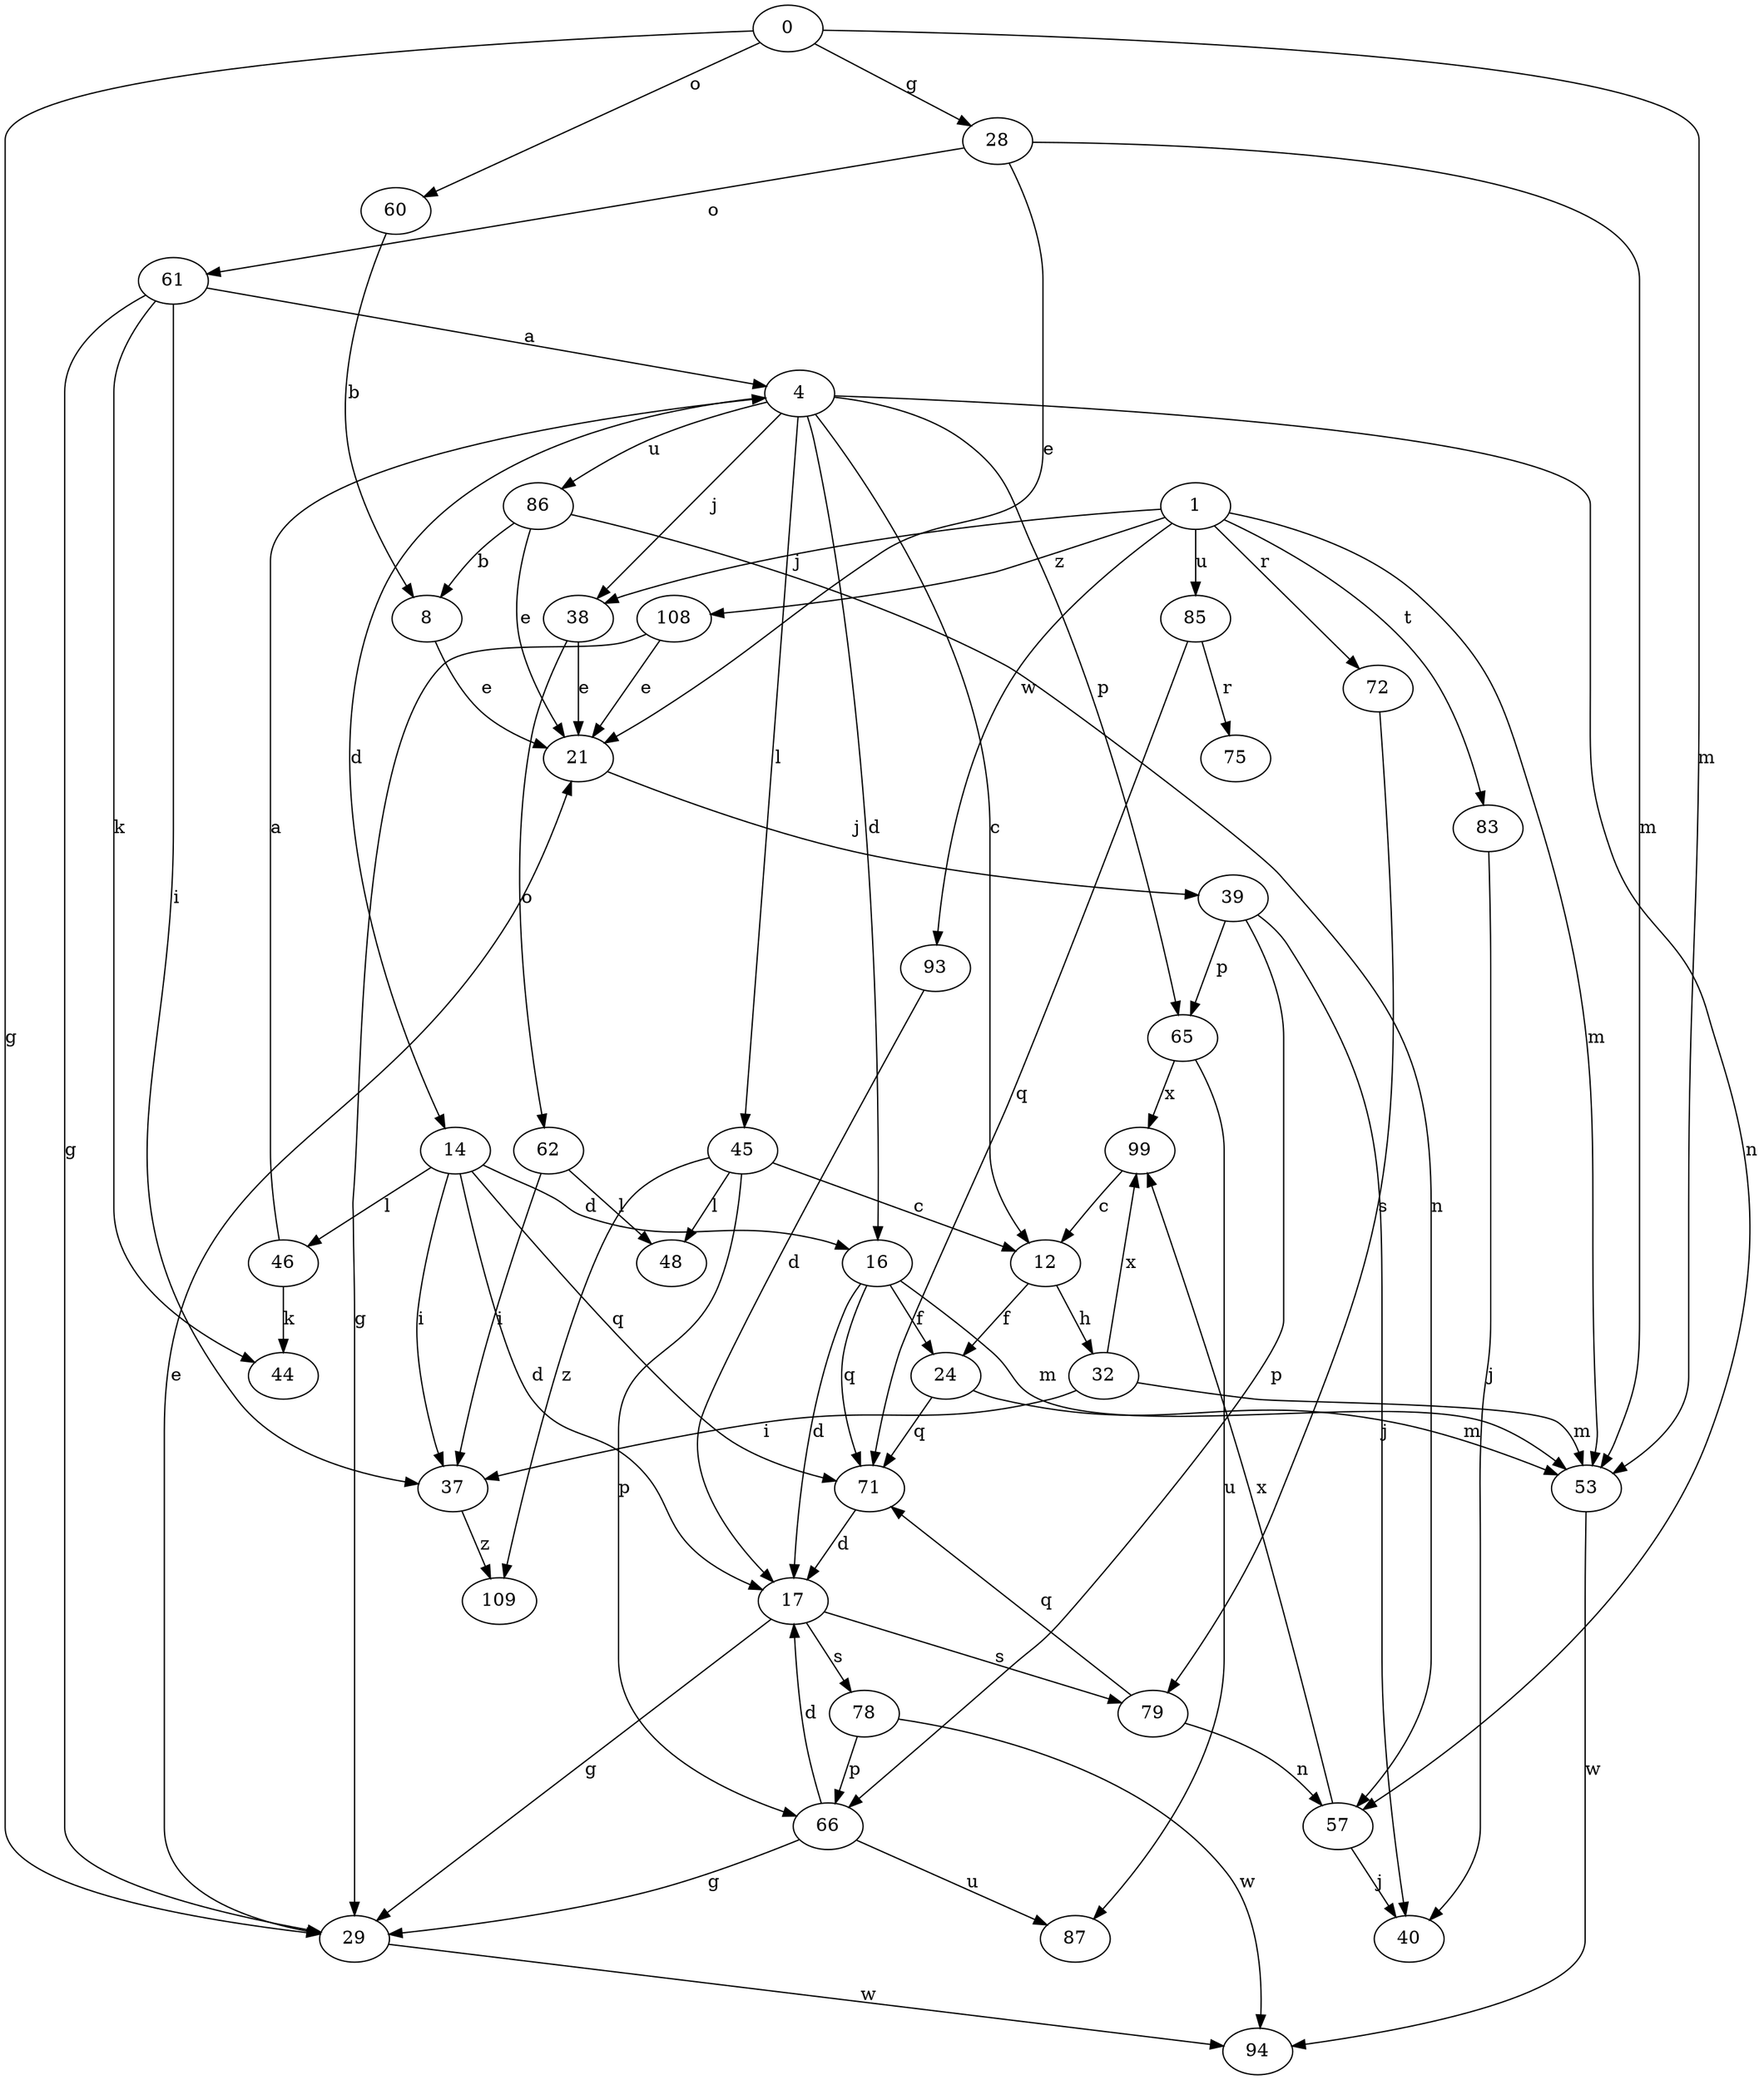 strict digraph  {
0;
1;
4;
8;
12;
14;
16;
17;
21;
24;
28;
29;
32;
37;
38;
39;
40;
44;
45;
46;
48;
53;
57;
60;
61;
62;
65;
66;
71;
72;
75;
78;
79;
83;
85;
86;
87;
93;
94;
99;
108;
109;
0 -> 28  [label=g];
0 -> 29  [label=g];
0 -> 53  [label=m];
0 -> 60  [label=o];
1 -> 38  [label=j];
1 -> 53  [label=m];
1 -> 72  [label=r];
1 -> 83  [label=t];
1 -> 85  [label=u];
1 -> 93  [label=w];
1 -> 108  [label=z];
4 -> 12  [label=c];
4 -> 14  [label=d];
4 -> 16  [label=d];
4 -> 38  [label=j];
4 -> 45  [label=l];
4 -> 57  [label=n];
4 -> 65  [label=p];
4 -> 86  [label=u];
8 -> 21  [label=e];
12 -> 24  [label=f];
12 -> 32  [label=h];
14 -> 16  [label=d];
14 -> 17  [label=d];
14 -> 37  [label=i];
14 -> 46  [label=l];
14 -> 71  [label=q];
16 -> 17  [label=d];
16 -> 24  [label=f];
16 -> 53  [label=m];
16 -> 71  [label=q];
17 -> 29  [label=g];
17 -> 78  [label=s];
17 -> 79  [label=s];
21 -> 39  [label=j];
24 -> 53  [label=m];
24 -> 71  [label=q];
28 -> 21  [label=e];
28 -> 53  [label=m];
28 -> 61  [label=o];
29 -> 21  [label=e];
29 -> 94  [label=w];
32 -> 37  [label=i];
32 -> 53  [label=m];
32 -> 99  [label=x];
37 -> 109  [label=z];
38 -> 21  [label=e];
38 -> 62  [label=o];
39 -> 40  [label=j];
39 -> 65  [label=p];
39 -> 66  [label=p];
45 -> 12  [label=c];
45 -> 48  [label=l];
45 -> 66  [label=p];
45 -> 109  [label=z];
46 -> 4  [label=a];
46 -> 44  [label=k];
53 -> 94  [label=w];
57 -> 40  [label=j];
57 -> 99  [label=x];
60 -> 8  [label=b];
61 -> 4  [label=a];
61 -> 29  [label=g];
61 -> 37  [label=i];
61 -> 44  [label=k];
62 -> 37  [label=i];
62 -> 48  [label=l];
65 -> 87  [label=u];
65 -> 99  [label=x];
66 -> 17  [label=d];
66 -> 29  [label=g];
66 -> 87  [label=u];
71 -> 17  [label=d];
72 -> 79  [label=s];
78 -> 66  [label=p];
78 -> 94  [label=w];
79 -> 57  [label=n];
79 -> 71  [label=q];
83 -> 40  [label=j];
85 -> 71  [label=q];
85 -> 75  [label=r];
86 -> 8  [label=b];
86 -> 21  [label=e];
86 -> 57  [label=n];
93 -> 17  [label=d];
99 -> 12  [label=c];
108 -> 21  [label=e];
108 -> 29  [label=g];
}
